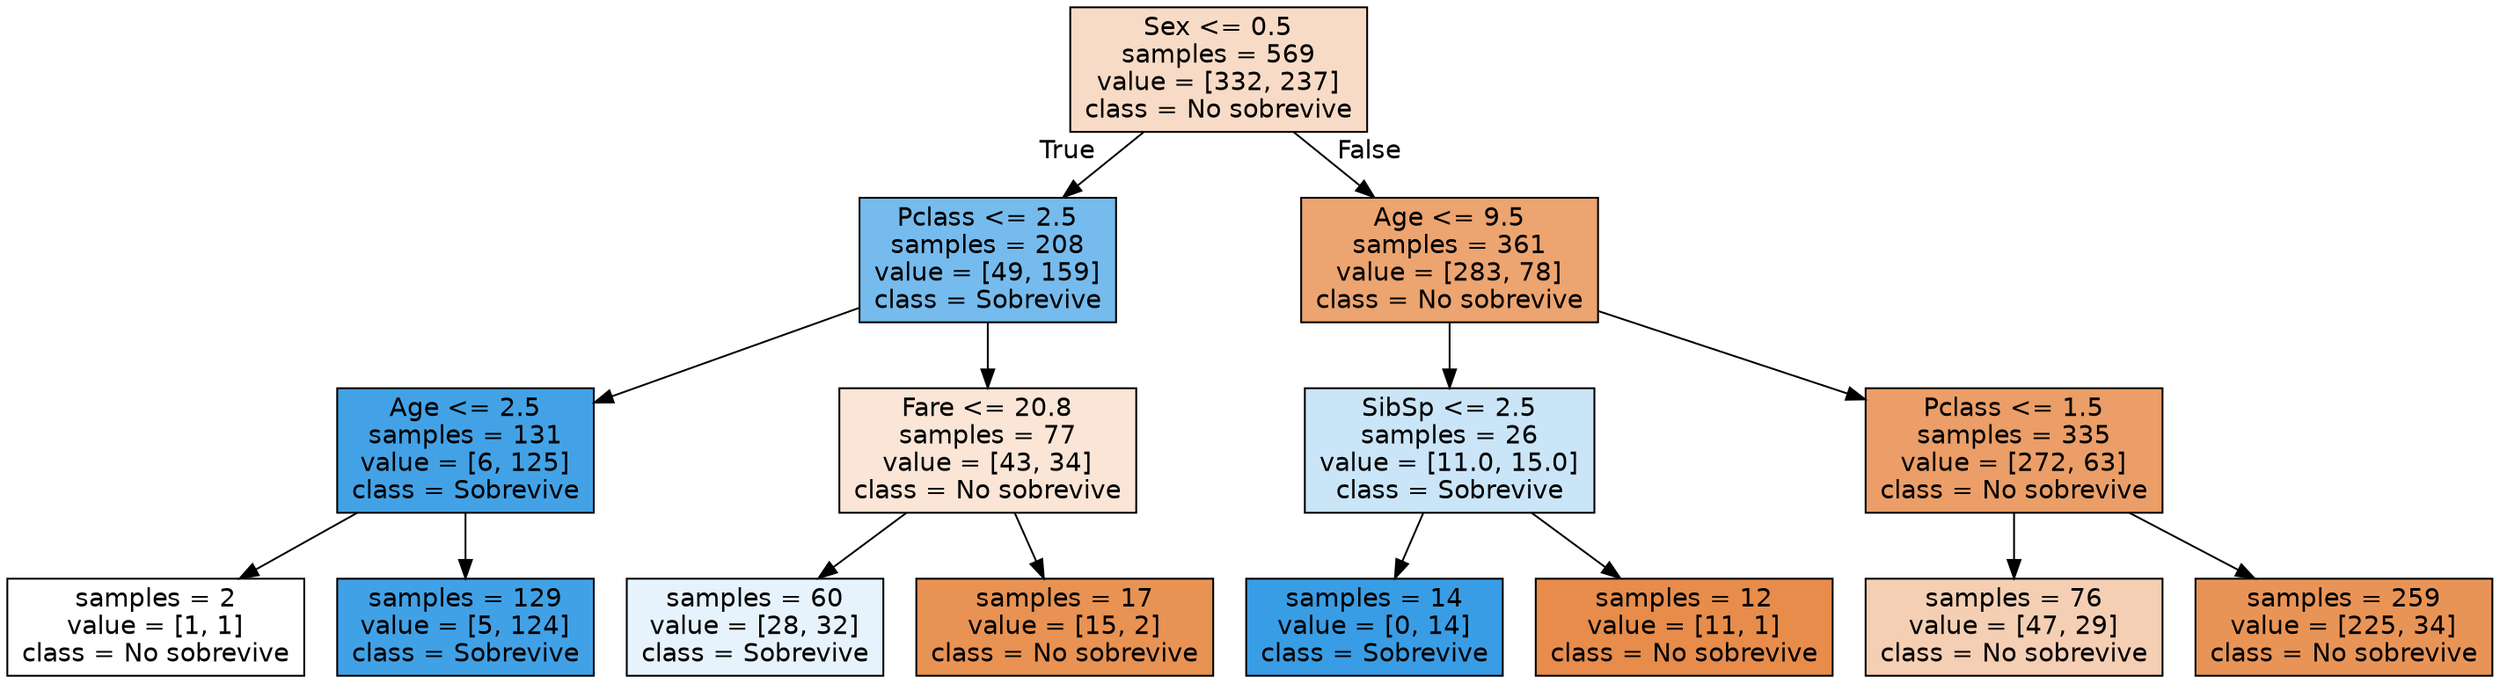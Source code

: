 digraph Tree {
node [shape=box, style="filled", color="black", fontname="helvetica"] ;
edge [fontname="helvetica"] ;
0 [label="Sex <= 0.5\nsamples = 569\nvalue = [332, 237]\nclass = No sobrevive", fillcolor="#f8dbc6"] ;
1 [label="Pclass <= 2.5\nsamples = 208\nvalue = [49, 159]\nclass = Sobrevive", fillcolor="#76bbed"] ;
0 -> 1 [labeldistance=2.5, labelangle=45, headlabel="True"] ;
2 [label="Age <= 2.5\nsamples = 131\nvalue = [6, 125]\nclass = Sobrevive", fillcolor="#43a2e6"] ;
1 -> 2 ;
3 [label="samples = 2\nvalue = [1, 1]\nclass = No sobrevive", fillcolor="#ffffff"] ;
2 -> 3 ;
4 [label="samples = 129\nvalue = [5, 124]\nclass = Sobrevive", fillcolor="#41a1e6"] ;
2 -> 4 ;
5 [label="Fare <= 20.8\nsamples = 77\nvalue = [43, 34]\nclass = No sobrevive", fillcolor="#fae5d6"] ;
1 -> 5 ;
6 [label="samples = 60\nvalue = [28, 32]\nclass = Sobrevive", fillcolor="#e6f3fc"] ;
5 -> 6 ;
7 [label="samples = 17\nvalue = [15, 2]\nclass = No sobrevive", fillcolor="#e89253"] ;
5 -> 7 ;
8 [label="Age <= 9.5\nsamples = 361\nvalue = [283, 78]\nclass = No sobrevive", fillcolor="#eca470"] ;
0 -> 8 [labeldistance=2.5, labelangle=-45, headlabel="False"] ;
9 [label="SibSp <= 2.5\nsamples = 26\nvalue = [11.0, 15.0]\nclass = Sobrevive", fillcolor="#cae5f8"] ;
8 -> 9 ;
10 [label="samples = 14\nvalue = [0, 14]\nclass = Sobrevive", fillcolor="#399de5"] ;
9 -> 10 ;
11 [label="samples = 12\nvalue = [11, 1]\nclass = No sobrevive", fillcolor="#e78c4b"] ;
9 -> 11 ;
12 [label="Pclass <= 1.5\nsamples = 335\nvalue = [272, 63]\nclass = No sobrevive", fillcolor="#eb9e67"] ;
8 -> 12 ;
13 [label="samples = 76\nvalue = [47, 29]\nclass = No sobrevive", fillcolor="#f5cfb3"] ;
12 -> 13 ;
14 [label="samples = 259\nvalue = [225, 34]\nclass = No sobrevive", fillcolor="#e99457"] ;
12 -> 14 ;
}